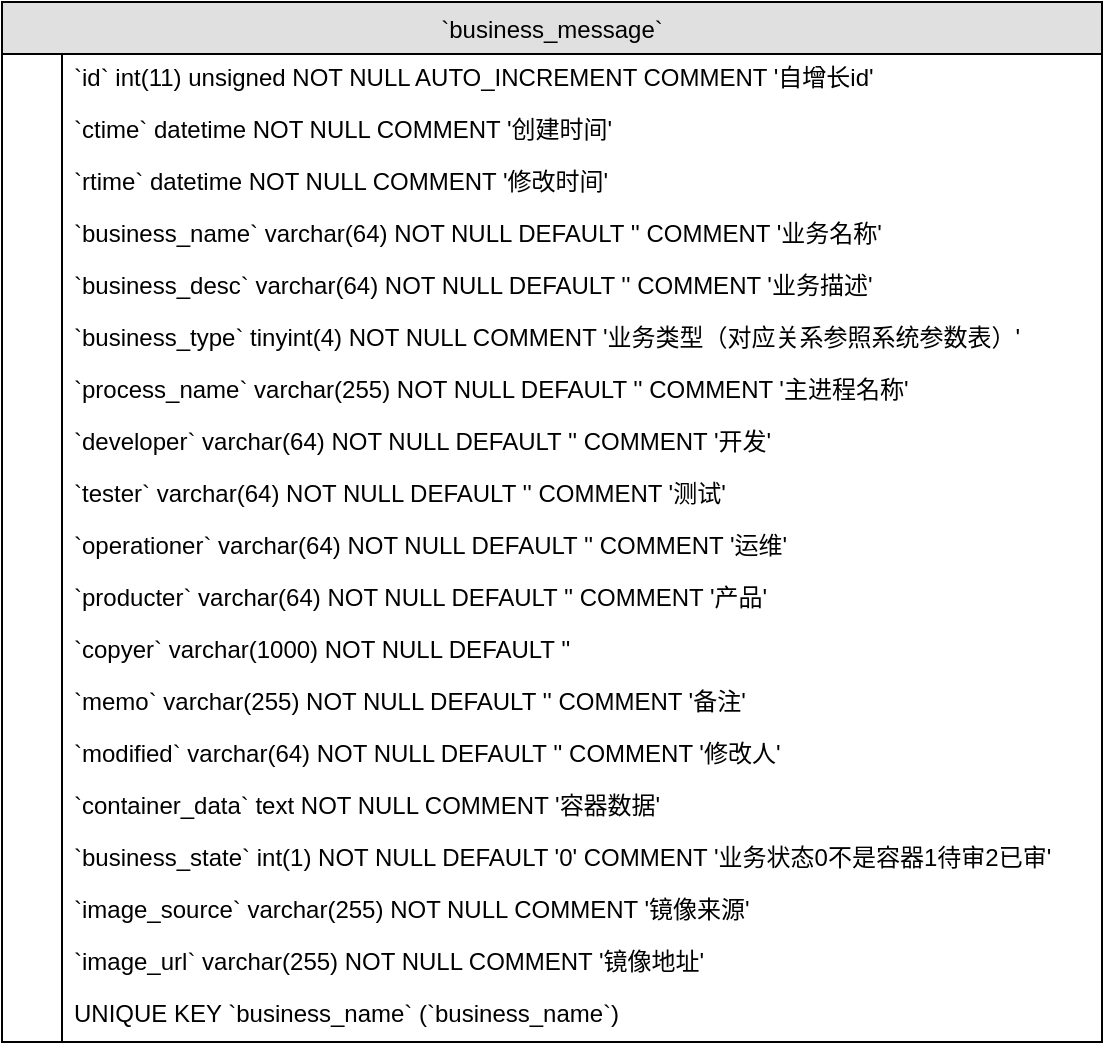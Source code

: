 <mxfile version="10.8.0" type="github"><diagram id="kaZ-w5nA0iY1eVEJyefs" name="Page-1"><mxGraphModel dx="1394" dy="801" grid="1" gridSize="10" guides="1" tooltips="1" connect="1" arrows="1" fold="1" page="1" pageScale="1" pageWidth="827" pageHeight="1169" math="0" shadow="0"><root><mxCell id="0"/><mxCell id="1" parent="0"/><mxCell id="lF_IfLBPMbqZXXTXiigx-22" value="`business_message`" style="swimlane;fontStyle=0;childLayout=stackLayout;horizontal=1;startSize=26;fillColor=#e0e0e0;horizontalStack=0;resizeParent=1;resizeLast=0;collapsible=1;marginBottom=0;swimlaneFillColor=#ffffff;align=center;" vertex="1" parent="1"><mxGeometry x="40" y="40" width="550" height="520" as="geometry"/></mxCell><mxCell id="lF_IfLBPMbqZXXTXiigx-23" value="`id` int(11) unsigned NOT NULL AUTO_INCREMENT COMMENT '自增长id'" style="shape=partialRectangle;top=0;left=0;right=0;bottom=0;align=left;verticalAlign=top;spacingTop=-2;fillColor=none;spacingLeft=34;spacingRight=4;overflow=hidden;rotatable=0;points=[[0,0.5],[1,0.5]];portConstraint=eastwest;dropTarget=0;" vertex="1" parent="lF_IfLBPMbqZXXTXiigx-22"><mxGeometry y="26" width="550" height="26" as="geometry"/></mxCell><mxCell id="lF_IfLBPMbqZXXTXiigx-24" value="" style="shape=partialRectangle;top=0;left=0;bottom=0;fillColor=none;align=left;verticalAlign=middle;spacingLeft=4;spacingRight=4;overflow=hidden;rotatable=0;points=[];portConstraint=eastwest;part=1;" vertex="1" connectable="0" parent="lF_IfLBPMbqZXXTXiigx-23"><mxGeometry width="30" height="26" as="geometry"/></mxCell><mxCell id="lF_IfLBPMbqZXXTXiigx-25" value="`ctime` datetime NOT NULL COMMENT '创建时间'" style="shape=partialRectangle;top=0;left=0;right=0;bottom=0;align=left;verticalAlign=top;spacingTop=-2;fillColor=none;spacingLeft=34;spacingRight=4;overflow=hidden;rotatable=0;points=[[0,0.5],[1,0.5]];portConstraint=eastwest;dropTarget=0;" vertex="1" parent="lF_IfLBPMbqZXXTXiigx-22"><mxGeometry y="52" width="550" height="26" as="geometry"/></mxCell><mxCell id="lF_IfLBPMbqZXXTXiigx-26" value="" style="shape=partialRectangle;top=0;left=0;bottom=0;fillColor=none;align=left;verticalAlign=middle;spacingLeft=4;spacingRight=4;overflow=hidden;rotatable=0;points=[];portConstraint=eastwest;part=1;" vertex="1" connectable="0" parent="lF_IfLBPMbqZXXTXiigx-25"><mxGeometry width="30" height="26" as="geometry"/></mxCell><mxCell id="lF_IfLBPMbqZXXTXiigx-27" value="`rtime` datetime NOT NULL COMMENT '修改时间'" style="shape=partialRectangle;top=0;left=0;right=0;bottom=0;align=left;verticalAlign=top;spacingTop=-2;fillColor=none;spacingLeft=34;spacingRight=4;overflow=hidden;rotatable=0;points=[[0,0.5],[1,0.5]];portConstraint=eastwest;dropTarget=0;" vertex="1" parent="lF_IfLBPMbqZXXTXiigx-22"><mxGeometry y="78" width="550" height="26" as="geometry"/></mxCell><mxCell id="lF_IfLBPMbqZXXTXiigx-28" value="" style="shape=partialRectangle;top=0;left=0;bottom=0;fillColor=none;align=left;verticalAlign=middle;spacingLeft=4;spacingRight=4;overflow=hidden;rotatable=0;points=[];portConstraint=eastwest;part=1;" vertex="1" connectable="0" parent="lF_IfLBPMbqZXXTXiigx-27"><mxGeometry width="30" height="26" as="geometry"/></mxCell><mxCell id="lF_IfLBPMbqZXXTXiigx-29" value="`business_name` varchar(64) NOT NULL DEFAULT '' COMMENT '业务名称'" style="shape=partialRectangle;top=0;left=0;right=0;bottom=0;align=left;verticalAlign=top;spacingTop=-2;fillColor=none;spacingLeft=34;spacingRight=4;overflow=hidden;rotatable=0;points=[[0,0.5],[1,0.5]];portConstraint=eastwest;dropTarget=0;" vertex="1" parent="lF_IfLBPMbqZXXTXiigx-22"><mxGeometry y="104" width="550" height="26" as="geometry"/></mxCell><mxCell id="lF_IfLBPMbqZXXTXiigx-30" value="" style="shape=partialRectangle;top=0;left=0;bottom=0;fillColor=none;align=left;verticalAlign=middle;spacingLeft=4;spacingRight=4;overflow=hidden;rotatable=0;points=[];portConstraint=eastwest;part=1;" vertex="1" connectable="0" parent="lF_IfLBPMbqZXXTXiigx-29"><mxGeometry width="30" height="26" as="geometry"/></mxCell><mxCell id="lF_IfLBPMbqZXXTXiigx-31" value="`business_desc` varchar(64) NOT NULL DEFAULT '' COMMENT '业务描述'" style="shape=partialRectangle;top=0;left=0;right=0;bottom=0;align=left;verticalAlign=top;spacingTop=-2;fillColor=none;spacingLeft=34;spacingRight=4;overflow=hidden;rotatable=0;points=[[0,0.5],[1,0.5]];portConstraint=eastwest;dropTarget=0;" vertex="1" parent="lF_IfLBPMbqZXXTXiigx-22"><mxGeometry y="130" width="550" height="26" as="geometry"/></mxCell><mxCell id="lF_IfLBPMbqZXXTXiigx-32" value="" style="shape=partialRectangle;top=0;left=0;bottom=0;fillColor=none;align=left;verticalAlign=middle;spacingLeft=4;spacingRight=4;overflow=hidden;rotatable=0;points=[];portConstraint=eastwest;part=1;" vertex="1" connectable="0" parent="lF_IfLBPMbqZXXTXiigx-31"><mxGeometry width="30" height="26" as="geometry"/></mxCell><mxCell id="lF_IfLBPMbqZXXTXiigx-33" value="`business_type` tinyint(4) NOT NULL COMMENT '业务类型（对应关系参照系统参数表）'" style="shape=partialRectangle;top=0;left=0;right=0;bottom=0;align=left;verticalAlign=top;spacingTop=-2;fillColor=none;spacingLeft=34;spacingRight=4;overflow=hidden;rotatable=0;points=[[0,0.5],[1,0.5]];portConstraint=eastwest;dropTarget=0;" vertex="1" parent="lF_IfLBPMbqZXXTXiigx-22"><mxGeometry y="156" width="550" height="26" as="geometry"/></mxCell><mxCell id="lF_IfLBPMbqZXXTXiigx-34" value="" style="shape=partialRectangle;top=0;left=0;bottom=0;fillColor=none;align=left;verticalAlign=middle;spacingLeft=4;spacingRight=4;overflow=hidden;rotatable=0;points=[];portConstraint=eastwest;part=1;" vertex="1" connectable="0" parent="lF_IfLBPMbqZXXTXiigx-33"><mxGeometry width="30" height="26" as="geometry"/></mxCell><mxCell id="lF_IfLBPMbqZXXTXiigx-35" value="`process_name` varchar(255) NOT NULL DEFAULT '' COMMENT '主进程名称'" style="shape=partialRectangle;top=0;left=0;right=0;bottom=0;align=left;verticalAlign=top;spacingTop=-2;fillColor=none;spacingLeft=34;spacingRight=4;overflow=hidden;rotatable=0;points=[[0,0.5],[1,0.5]];portConstraint=eastwest;dropTarget=0;" vertex="1" parent="lF_IfLBPMbqZXXTXiigx-22"><mxGeometry y="182" width="550" height="26" as="geometry"/></mxCell><mxCell id="lF_IfLBPMbqZXXTXiigx-36" value="" style="shape=partialRectangle;top=0;left=0;bottom=0;fillColor=none;align=left;verticalAlign=middle;spacingLeft=4;spacingRight=4;overflow=hidden;rotatable=0;points=[];portConstraint=eastwest;part=1;" vertex="1" connectable="0" parent="lF_IfLBPMbqZXXTXiigx-35"><mxGeometry width="30" height="26" as="geometry"/></mxCell><mxCell id="lF_IfLBPMbqZXXTXiigx-37" value="`developer` varchar(64) NOT NULL DEFAULT '' COMMENT '开发'" style="shape=partialRectangle;top=0;left=0;right=0;bottom=0;align=left;verticalAlign=top;spacingTop=-2;fillColor=none;spacingLeft=34;spacingRight=4;overflow=hidden;rotatable=0;points=[[0,0.5],[1,0.5]];portConstraint=eastwest;dropTarget=0;" vertex="1" parent="lF_IfLBPMbqZXXTXiigx-22"><mxGeometry y="208" width="550" height="26" as="geometry"/></mxCell><mxCell id="lF_IfLBPMbqZXXTXiigx-38" value="" style="shape=partialRectangle;top=0;left=0;bottom=0;fillColor=none;align=left;verticalAlign=middle;spacingLeft=4;spacingRight=4;overflow=hidden;rotatable=0;points=[];portConstraint=eastwest;part=1;" vertex="1" connectable="0" parent="lF_IfLBPMbqZXXTXiigx-37"><mxGeometry width="30" height="26" as="geometry"/></mxCell><mxCell id="lF_IfLBPMbqZXXTXiigx-39" value="`tester` varchar(64) NOT NULL DEFAULT '' COMMENT '测试'" style="shape=partialRectangle;top=0;left=0;right=0;bottom=0;align=left;verticalAlign=top;spacingTop=-2;fillColor=none;spacingLeft=34;spacingRight=4;overflow=hidden;rotatable=0;points=[[0,0.5],[1,0.5]];portConstraint=eastwest;dropTarget=0;" vertex="1" parent="lF_IfLBPMbqZXXTXiigx-22"><mxGeometry y="234" width="550" height="26" as="geometry"/></mxCell><mxCell id="lF_IfLBPMbqZXXTXiigx-40" value="" style="shape=partialRectangle;top=0;left=0;bottom=0;fillColor=none;align=left;verticalAlign=middle;spacingLeft=4;spacingRight=4;overflow=hidden;rotatable=0;points=[];portConstraint=eastwest;part=1;" vertex="1" connectable="0" parent="lF_IfLBPMbqZXXTXiigx-39"><mxGeometry width="30" height="26" as="geometry"/></mxCell><mxCell id="lF_IfLBPMbqZXXTXiigx-41" value="`operationer` varchar(64) NOT NULL DEFAULT '' COMMENT '运维'" style="shape=partialRectangle;top=0;left=0;right=0;bottom=0;align=left;verticalAlign=top;spacingTop=-2;fillColor=none;spacingLeft=34;spacingRight=4;overflow=hidden;rotatable=0;points=[[0,0.5],[1,0.5]];portConstraint=eastwest;dropTarget=0;" vertex="1" parent="lF_IfLBPMbqZXXTXiigx-22"><mxGeometry y="260" width="550" height="26" as="geometry"/></mxCell><mxCell id="lF_IfLBPMbqZXXTXiigx-42" value="" style="shape=partialRectangle;top=0;left=0;bottom=0;fillColor=none;align=left;verticalAlign=middle;spacingLeft=4;spacingRight=4;overflow=hidden;rotatable=0;points=[];portConstraint=eastwest;part=1;" vertex="1" connectable="0" parent="lF_IfLBPMbqZXXTXiigx-41"><mxGeometry width="30" height="26" as="geometry"/></mxCell><mxCell id="lF_IfLBPMbqZXXTXiigx-43" value="`producter` varchar(64) NOT NULL DEFAULT '' COMMENT '产品'" style="shape=partialRectangle;top=0;left=0;right=0;bottom=0;align=left;verticalAlign=top;spacingTop=-2;fillColor=none;spacingLeft=34;spacingRight=4;overflow=hidden;rotatable=0;points=[[0,0.5],[1,0.5]];portConstraint=eastwest;dropTarget=0;" vertex="1" parent="lF_IfLBPMbqZXXTXiigx-22"><mxGeometry y="286" width="550" height="26" as="geometry"/></mxCell><mxCell id="lF_IfLBPMbqZXXTXiigx-44" value="" style="shape=partialRectangle;top=0;left=0;bottom=0;fillColor=none;align=left;verticalAlign=middle;spacingLeft=4;spacingRight=4;overflow=hidden;rotatable=0;points=[];portConstraint=eastwest;part=1;" vertex="1" connectable="0" parent="lF_IfLBPMbqZXXTXiigx-43"><mxGeometry width="30" height="26" as="geometry"/></mxCell><mxCell id="lF_IfLBPMbqZXXTXiigx-45" value="`copyer` varchar(1000) NOT NULL DEFAULT ''" style="shape=partialRectangle;top=0;left=0;right=0;bottom=0;align=left;verticalAlign=top;spacingTop=-2;fillColor=none;spacingLeft=34;spacingRight=4;overflow=hidden;rotatable=0;points=[[0,0.5],[1,0.5]];portConstraint=eastwest;dropTarget=0;" vertex="1" parent="lF_IfLBPMbqZXXTXiigx-22"><mxGeometry y="312" width="550" height="26" as="geometry"/></mxCell><mxCell id="lF_IfLBPMbqZXXTXiigx-46" value="" style="shape=partialRectangle;top=0;left=0;bottom=0;fillColor=none;align=left;verticalAlign=middle;spacingLeft=4;spacingRight=4;overflow=hidden;rotatable=0;points=[];portConstraint=eastwest;part=1;" vertex="1" connectable="0" parent="lF_IfLBPMbqZXXTXiigx-45"><mxGeometry width="30" height="26" as="geometry"/></mxCell><mxCell id="lF_IfLBPMbqZXXTXiigx-47" value="`memo` varchar(255) NOT NULL DEFAULT '' COMMENT '备注'" style="shape=partialRectangle;top=0;left=0;right=0;bottom=0;align=left;verticalAlign=top;spacingTop=-2;fillColor=none;spacingLeft=34;spacingRight=4;overflow=hidden;rotatable=0;points=[[0,0.5],[1,0.5]];portConstraint=eastwest;dropTarget=0;" vertex="1" parent="lF_IfLBPMbqZXXTXiigx-22"><mxGeometry y="338" width="550" height="26" as="geometry"/></mxCell><mxCell id="lF_IfLBPMbqZXXTXiigx-48" value="" style="shape=partialRectangle;top=0;left=0;bottom=0;fillColor=none;align=left;verticalAlign=middle;spacingLeft=4;spacingRight=4;overflow=hidden;rotatable=0;points=[];portConstraint=eastwest;part=1;" vertex="1" connectable="0" parent="lF_IfLBPMbqZXXTXiigx-47"><mxGeometry width="30" height="26" as="geometry"/></mxCell><mxCell id="lF_IfLBPMbqZXXTXiigx-49" value="`modified` varchar(64) NOT NULL DEFAULT '' COMMENT '修改人'" style="shape=partialRectangle;top=0;left=0;right=0;bottom=0;align=left;verticalAlign=top;spacingTop=-2;fillColor=none;spacingLeft=34;spacingRight=4;overflow=hidden;rotatable=0;points=[[0,0.5],[1,0.5]];portConstraint=eastwest;dropTarget=0;" vertex="1" parent="lF_IfLBPMbqZXXTXiigx-22"><mxGeometry y="364" width="550" height="26" as="geometry"/></mxCell><mxCell id="lF_IfLBPMbqZXXTXiigx-50" value="" style="shape=partialRectangle;top=0;left=0;bottom=0;fillColor=none;align=left;verticalAlign=middle;spacingLeft=4;spacingRight=4;overflow=hidden;rotatable=0;points=[];portConstraint=eastwest;part=1;" vertex="1" connectable="0" parent="lF_IfLBPMbqZXXTXiigx-49"><mxGeometry width="30" height="26" as="geometry"/></mxCell><mxCell id="lF_IfLBPMbqZXXTXiigx-51" value="`container_data` text NOT NULL COMMENT '容器数据'" style="shape=partialRectangle;top=0;left=0;right=0;bottom=0;align=left;verticalAlign=top;spacingTop=-2;fillColor=none;spacingLeft=34;spacingRight=4;overflow=hidden;rotatable=0;points=[[0,0.5],[1,0.5]];portConstraint=eastwest;dropTarget=0;" vertex="1" parent="lF_IfLBPMbqZXXTXiigx-22"><mxGeometry y="390" width="550" height="26" as="geometry"/></mxCell><mxCell id="lF_IfLBPMbqZXXTXiigx-52" value="" style="shape=partialRectangle;top=0;left=0;bottom=0;fillColor=none;align=left;verticalAlign=middle;spacingLeft=4;spacingRight=4;overflow=hidden;rotatable=0;points=[];portConstraint=eastwest;part=1;" vertex="1" connectable="0" parent="lF_IfLBPMbqZXXTXiigx-51"><mxGeometry width="30" height="26" as="geometry"/></mxCell><mxCell id="lF_IfLBPMbqZXXTXiigx-53" value="`business_state` int(1) NOT NULL DEFAULT '0' COMMENT '业务状态0不是容器1待审2已审'" style="shape=partialRectangle;top=0;left=0;right=0;bottom=0;align=left;verticalAlign=top;spacingTop=-2;fillColor=none;spacingLeft=34;spacingRight=4;overflow=hidden;rotatable=0;points=[[0,0.5],[1,0.5]];portConstraint=eastwest;dropTarget=0;" vertex="1" parent="lF_IfLBPMbqZXXTXiigx-22"><mxGeometry y="416" width="550" height="26" as="geometry"/></mxCell><mxCell id="lF_IfLBPMbqZXXTXiigx-54" value="" style="shape=partialRectangle;top=0;left=0;bottom=0;fillColor=none;align=left;verticalAlign=middle;spacingLeft=4;spacingRight=4;overflow=hidden;rotatable=0;points=[];portConstraint=eastwest;part=1;" vertex="1" connectable="0" parent="lF_IfLBPMbqZXXTXiigx-53"><mxGeometry width="30" height="26" as="geometry"/></mxCell><mxCell id="lF_IfLBPMbqZXXTXiigx-55" value="`image_source` varchar(255) NOT NULL COMMENT '镜像来源'" style="shape=partialRectangle;top=0;left=0;right=0;bottom=0;align=left;verticalAlign=top;spacingTop=-2;fillColor=none;spacingLeft=34;spacingRight=4;overflow=hidden;rotatable=0;points=[[0,0.5],[1,0.5]];portConstraint=eastwest;dropTarget=0;" vertex="1" parent="lF_IfLBPMbqZXXTXiigx-22"><mxGeometry y="442" width="550" height="26" as="geometry"/></mxCell><mxCell id="lF_IfLBPMbqZXXTXiigx-56" value="" style="shape=partialRectangle;top=0;left=0;bottom=0;fillColor=none;align=left;verticalAlign=middle;spacingLeft=4;spacingRight=4;overflow=hidden;rotatable=0;points=[];portConstraint=eastwest;part=1;" vertex="1" connectable="0" parent="lF_IfLBPMbqZXXTXiigx-55"><mxGeometry width="30" height="26" as="geometry"/></mxCell><mxCell id="lF_IfLBPMbqZXXTXiigx-57" value="`image_url` varchar(255) NOT NULL COMMENT '镜像地址'" style="shape=partialRectangle;top=0;left=0;right=0;bottom=0;align=left;verticalAlign=top;spacingTop=-2;fillColor=none;spacingLeft=34;spacingRight=4;overflow=hidden;rotatable=0;points=[[0,0.5],[1,0.5]];portConstraint=eastwest;dropTarget=0;strokeColor=#0000CC;" vertex="1" parent="lF_IfLBPMbqZXXTXiigx-22"><mxGeometry y="468" width="550" height="26" as="geometry"/></mxCell><mxCell id="lF_IfLBPMbqZXXTXiigx-58" value="" style="shape=partialRectangle;top=0;left=0;bottom=0;fillColor=none;align=left;verticalAlign=middle;spacingLeft=4;spacingRight=4;overflow=hidden;rotatable=0;points=[];portConstraint=eastwest;part=1;" vertex="1" connectable="0" parent="lF_IfLBPMbqZXXTXiigx-57"><mxGeometry width="30" height="26" as="geometry"/></mxCell><mxCell id="lF_IfLBPMbqZXXTXiigx-59" value="UNIQUE KEY `business_name` (`business_name`)" style="shape=partialRectangle;top=0;left=0;right=0;bottom=0;align=left;verticalAlign=top;spacingTop=-2;fillColor=none;spacingLeft=34;spacingRight=4;overflow=hidden;rotatable=0;points=[[0,0.5],[1,0.5]];portConstraint=eastwest;dropTarget=0;" vertex="1" parent="lF_IfLBPMbqZXXTXiigx-22"><mxGeometry y="494" width="550" height="26" as="geometry"/></mxCell><mxCell id="lF_IfLBPMbqZXXTXiigx-60" value="" style="shape=partialRectangle;top=0;left=0;bottom=0;fillColor=none;align=left;verticalAlign=middle;spacingLeft=4;spacingRight=4;overflow=hidden;rotatable=0;points=[];portConstraint=eastwest;part=1;" vertex="1" connectable="0" parent="lF_IfLBPMbqZXXTXiigx-59"><mxGeometry width="30" height="26" as="geometry"/></mxCell></root></mxGraphModel></diagram></mxfile>